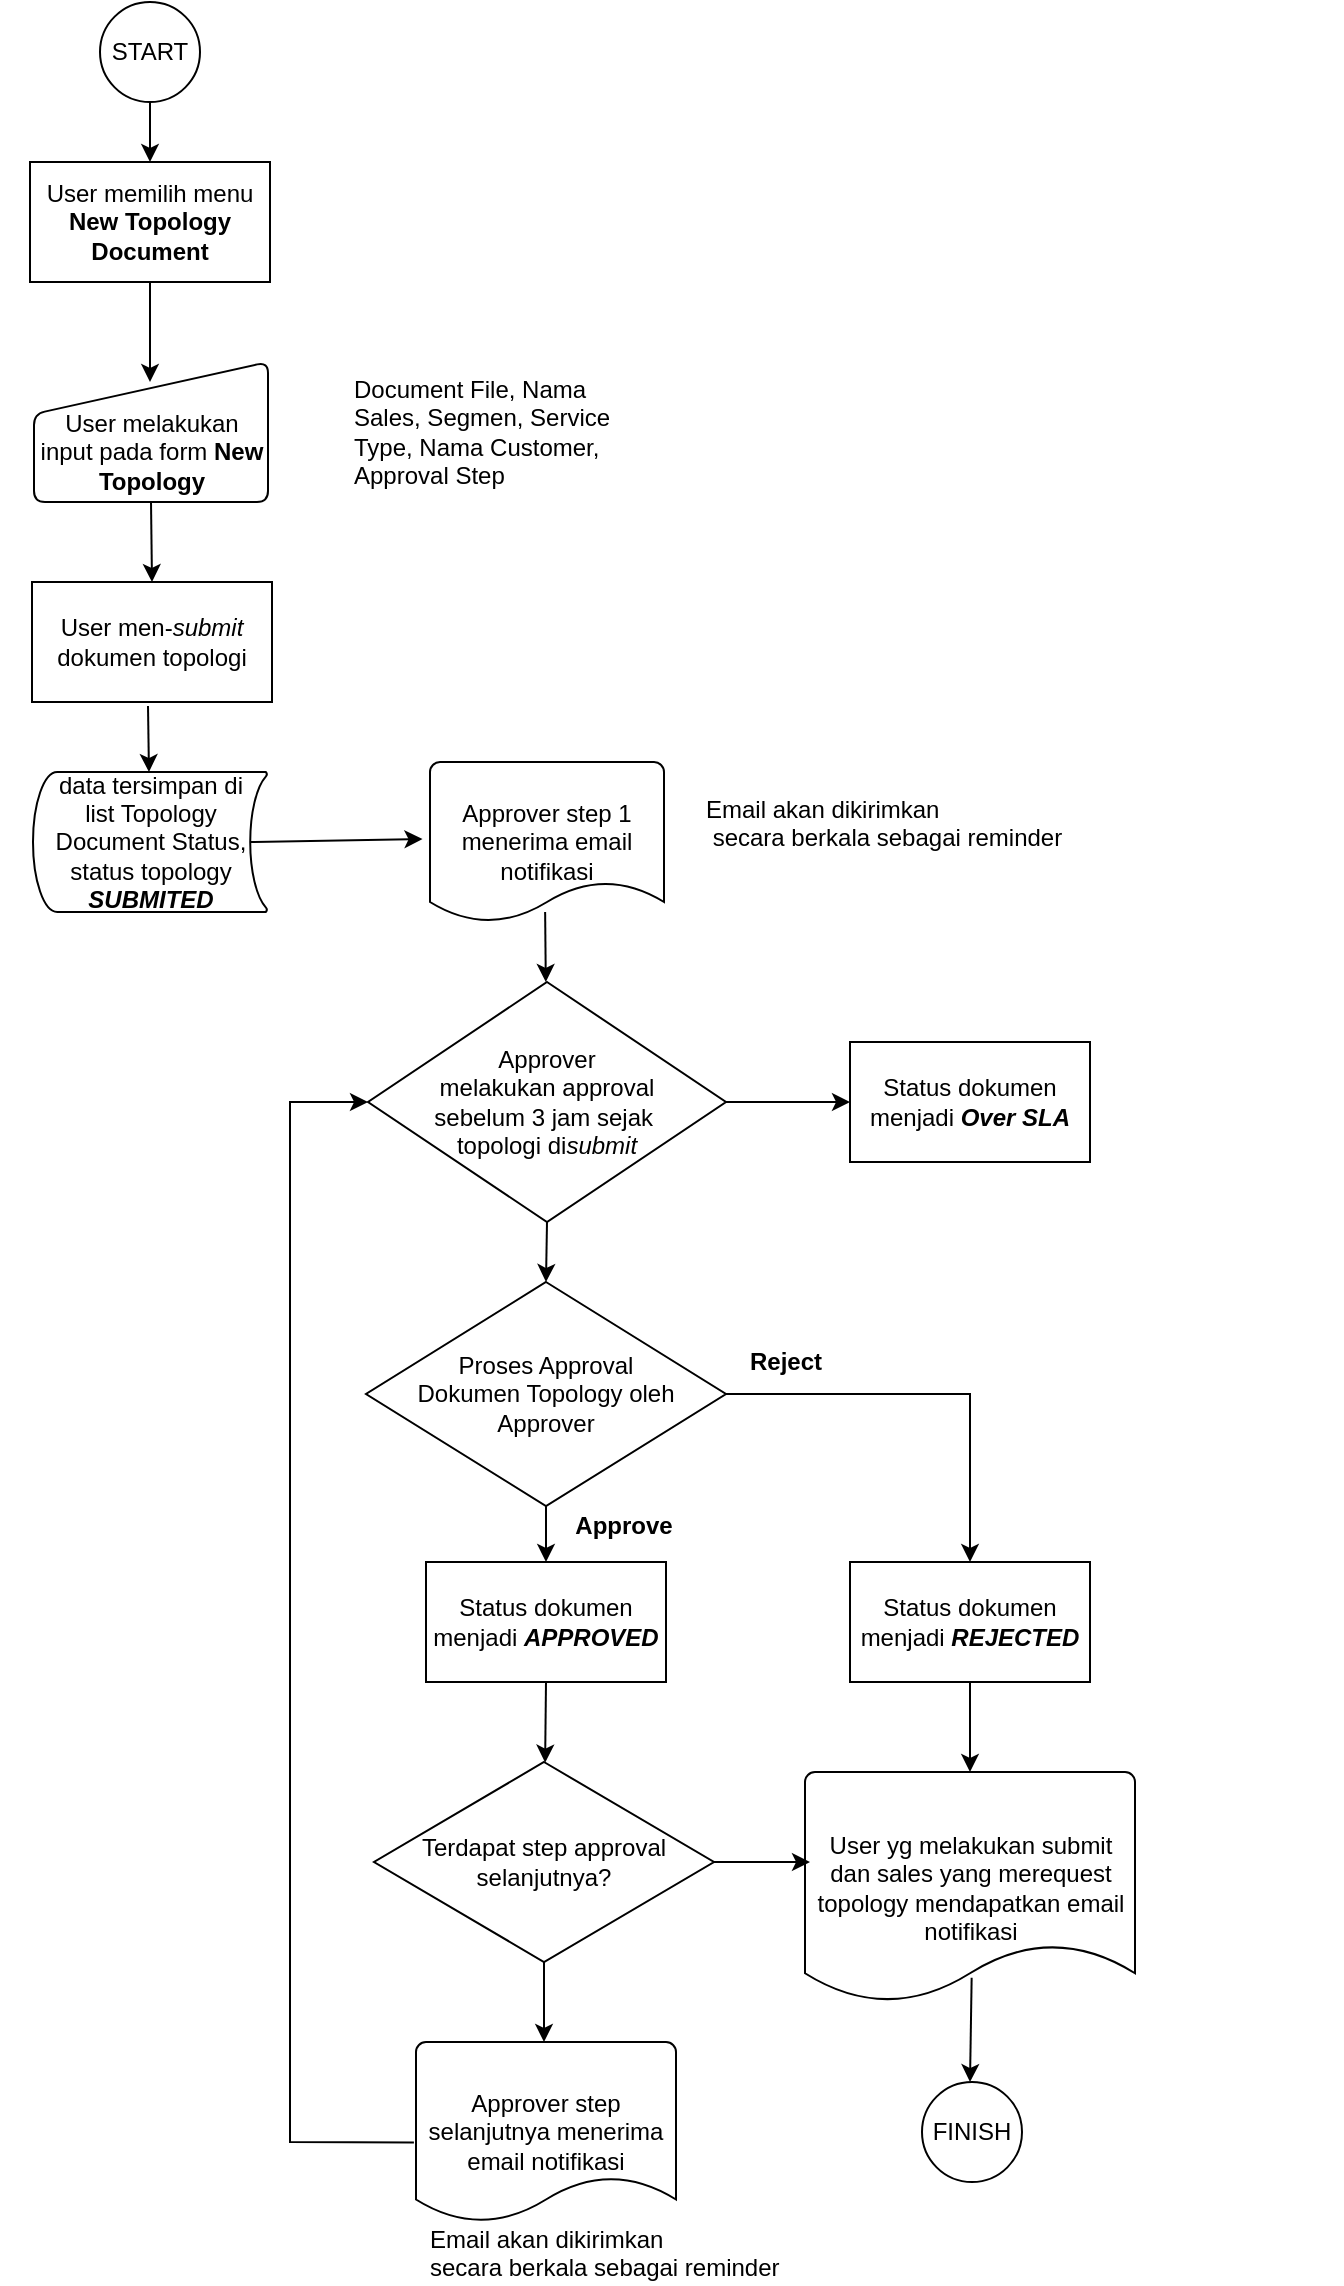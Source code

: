 <mxfile pages="1" version="11.2.1" type="github"><diagram id="q3CIuVbsDJhw5sROMSlK" name="Page-1"><mxGraphModel dx="1108" dy="725" grid="1" gridSize="10" guides="1" tooltips="1" connect="1" arrows="1" fold="1" page="1" pageScale="1" pageWidth="850" pageHeight="1100" math="0" shadow="0"><root><mxCell id="0"/><mxCell id="1" parent="0"/><mxCell id="-ngK5dhaM7rU9w6f9skw-1" value="START" style="ellipse;whiteSpace=wrap;html=1;aspect=fixed;" vertex="1" parent="1"><mxGeometry x="95" y="40" width="50" height="50" as="geometry"/></mxCell><mxCell id="-ngK5dhaM7rU9w6f9skw-2" value="User memilih menu &lt;b&gt;New Topology Document&lt;/b&gt;" style="rounded=0;whiteSpace=wrap;html=1;" vertex="1" parent="1"><mxGeometry x="60" y="120" width="120" height="60" as="geometry"/></mxCell><mxCell id="-ngK5dhaM7rU9w6f9skw-5" value="" style="verticalLabelPosition=bottom;verticalAlign=top;html=1;strokeWidth=1;shape=manualInput;whiteSpace=wrap;rounded=1;size=26;arcSize=11;" vertex="1" parent="1"><mxGeometry x="62" y="220" width="117" height="70" as="geometry"/></mxCell><mxCell id="-ngK5dhaM7rU9w6f9skw-6" value="User melakukan &lt;br&gt;input pada form &lt;b&gt;New Topology&lt;/b&gt;" style="text;html=1;strokeColor=none;fillColor=none;align=center;verticalAlign=middle;whiteSpace=wrap;rounded=0;" vertex="1" parent="1"><mxGeometry x="45.5" y="240" width="150" height="50" as="geometry"/></mxCell><mxCell id="-ngK5dhaM7rU9w6f9skw-8" value="Document File, Nama Sales, Segmen, Service Type, Nama Customer, Approval Step" style="text;html=1;strokeColor=none;fillColor=none;align=left;verticalAlign=middle;whiteSpace=wrap;rounded=0;" vertex="1" parent="1"><mxGeometry x="220" y="220" width="140" height="70" as="geometry"/></mxCell><mxCell id="-ngK5dhaM7rU9w6f9skw-9" value="User men-&lt;i&gt;submit&lt;/i&gt; dokumen topologi" style="rounded=0;whiteSpace=wrap;html=1;strokeWidth=1;" vertex="1" parent="1"><mxGeometry x="61" y="330" width="120" height="60" as="geometry"/></mxCell><mxCell id="-ngK5dhaM7rU9w6f9skw-10" value="data tersimpan di &lt;br&gt;list Topology &lt;br&gt;Document Status, status topology &lt;b&gt;&lt;i&gt;SUBMITED&lt;/i&gt;&lt;/b&gt;" style="strokeWidth=1;html=1;shape=mxgraph.flowchart.stored_data;whiteSpace=wrap;" vertex="1" parent="1"><mxGeometry x="61.5" y="425" width="117" height="70" as="geometry"/></mxCell><mxCell id="-ngK5dhaM7rU9w6f9skw-11" value="Approver step 1 menerima email notifikasi" style="strokeWidth=1;html=1;shape=mxgraph.flowchart.document2;whiteSpace=wrap;size=0.25;" vertex="1" parent="1"><mxGeometry x="260" y="420" width="117" height="80" as="geometry"/></mxCell><mxCell id="-ngK5dhaM7rU9w6f9skw-17" value="Approver &lt;br&gt;melakukan approval &lt;br&gt;sebelum 3 jam sejak&amp;nbsp;&lt;br&gt;topologi di&lt;i&gt;submit&lt;/i&gt;" style="strokeWidth=1;html=1;shape=mxgraph.flowchart.decision;whiteSpace=wrap;" vertex="1" parent="1"><mxGeometry x="229" y="530" width="179" height="120" as="geometry"/></mxCell><mxCell id="-ngK5dhaM7rU9w6f9skw-20" value="Status dokumen menjadi &lt;b&gt;&lt;i&gt;APPROVED&lt;/i&gt;&lt;/b&gt;" style="rounded=0;whiteSpace=wrap;html=1;strokeWidth=1;" vertex="1" parent="1"><mxGeometry x="258" y="820" width="120" height="60" as="geometry"/></mxCell><mxCell id="-ngK5dhaM7rU9w6f9skw-21" value="Email akan dikirimkan&lt;br&gt;&amp;nbsp;secara berkala sebagai reminder" style="text;html=1;" vertex="1" parent="1"><mxGeometry x="396" y="430" width="320" height="30" as="geometry"/></mxCell><mxCell id="-ngK5dhaM7rU9w6f9skw-22" value="Status dokumen menjadi &lt;b&gt;&lt;i&gt;Over SLA&lt;/i&gt;&lt;/b&gt;" style="rounded=0;whiteSpace=wrap;html=1;strokeWidth=1;" vertex="1" parent="1"><mxGeometry x="470" y="560" width="120" height="60" as="geometry"/></mxCell><mxCell id="-ngK5dhaM7rU9w6f9skw-23" value="Proses Approval &lt;br&gt;Dokumen Topology oleh Approver" style="rhombus;whiteSpace=wrap;html=1;strokeWidth=1;" vertex="1" parent="1"><mxGeometry x="228" y="680" width="180" height="112" as="geometry"/></mxCell><mxCell id="-ngK5dhaM7rU9w6f9skw-26" value="Status dokumen menjadi &lt;b&gt;&lt;i&gt;REJECTED&lt;/i&gt;&lt;/b&gt;" style="rounded=0;whiteSpace=wrap;html=1;strokeWidth=1;" vertex="1" parent="1"><mxGeometry x="470" y="820" width="120" height="60" as="geometry"/></mxCell><mxCell id="-ngK5dhaM7rU9w6f9skw-28" value="Terdapat step approval selanjutnya?" style="rhombus;whiteSpace=wrap;html=1;strokeWidth=1;" vertex="1" parent="1"><mxGeometry x="232" y="920" width="170" height="100" as="geometry"/></mxCell><mxCell id="-ngK5dhaM7rU9w6f9skw-29" value="Approver step selanjutnya menerima email notifikasi" style="strokeWidth=1;html=1;shape=mxgraph.flowchart.document2;whiteSpace=wrap;size=0.25;" vertex="1" parent="1"><mxGeometry x="253" y="1060" width="130" height="90" as="geometry"/></mxCell><mxCell id="-ngK5dhaM7rU9w6f9skw-31" value="Email akan dikirimkan&lt;br&gt;secara berkala sebagai reminder" style="text;html=1;" vertex="1" parent="1"><mxGeometry x="258" y="1144.909" width="320" height="30" as="geometry"/></mxCell><mxCell id="-ngK5dhaM7rU9w6f9skw-34" value="" style="endArrow=classic;html=1;exitX=0.5;exitY=1;exitDx=0;exitDy=0;entryX=0.5;entryY=0;entryDx=0;entryDy=0;" edge="1" parent="1" source="-ngK5dhaM7rU9w6f9skw-1" target="-ngK5dhaM7rU9w6f9skw-2"><mxGeometry width="50" height="50" relative="1" as="geometry"><mxPoint x="350" y="110" as="sourcePoint"/><mxPoint x="400" y="60" as="targetPoint"/></mxGeometry></mxCell><mxCell id="-ngK5dhaM7rU9w6f9skw-35" value="" style="endArrow=classic;html=1;exitX=0.5;exitY=1;exitDx=0;exitDy=0;" edge="1" parent="1" source="-ngK5dhaM7rU9w6f9skw-2"><mxGeometry width="50" height="50" relative="1" as="geometry"><mxPoint x="340" y="160" as="sourcePoint"/><mxPoint x="120" y="230" as="targetPoint"/></mxGeometry></mxCell><mxCell id="-ngK5dhaM7rU9w6f9skw-36" value="" style="endArrow=classic;html=1;exitX=0.5;exitY=1;exitDx=0;exitDy=0;entryX=0.5;entryY=0;entryDx=0;entryDy=0;" edge="1" parent="1" source="-ngK5dhaM7rU9w6f9skw-6" target="-ngK5dhaM7rU9w6f9skw-9"><mxGeometry width="50" height="50" relative="1" as="geometry"><mxPoint x="110" y="330" as="sourcePoint"/><mxPoint x="160" y="280" as="targetPoint"/></mxGeometry></mxCell><mxCell id="-ngK5dhaM7rU9w6f9skw-37" value="" style="endArrow=classic;html=1;" edge="1" parent="1" target="-ngK5dhaM7rU9w6f9skw-10"><mxGeometry width="50" height="50" relative="1" as="geometry"><mxPoint x="119" y="392" as="sourcePoint"/><mxPoint x="300" y="350" as="targetPoint"/></mxGeometry></mxCell><mxCell id="-ngK5dhaM7rU9w6f9skw-38" value="" style="endArrow=classic;html=1;exitX=0.93;exitY=0.5;exitDx=0;exitDy=0;exitPerimeter=0;entryX=-0.032;entryY=0.481;entryDx=0;entryDy=0;entryPerimeter=0;" edge="1" parent="1" source="-ngK5dhaM7rU9w6f9skw-10" target="-ngK5dhaM7rU9w6f9skw-11"><mxGeometry width="50" height="50" relative="1" as="geometry"><mxPoint x="200" y="490" as="sourcePoint"/><mxPoint x="250" y="440" as="targetPoint"/></mxGeometry></mxCell><mxCell id="-ngK5dhaM7rU9w6f9skw-39" value="" style="endArrow=classic;html=1;exitX=0.492;exitY=0.938;exitDx=0;exitDy=0;exitPerimeter=0;" edge="1" parent="1" source="-ngK5dhaM7rU9w6f9skw-11" target="-ngK5dhaM7rU9w6f9skw-17"><mxGeometry width="50" height="50" relative="1" as="geometry"><mxPoint x="420" y="540" as="sourcePoint"/><mxPoint x="470" y="490" as="targetPoint"/></mxGeometry></mxCell><mxCell id="-ngK5dhaM7rU9w6f9skw-40" value="" style="endArrow=classic;html=1;exitX=1;exitY=0.5;exitDx=0;exitDy=0;exitPerimeter=0;entryX=0;entryY=0.5;entryDx=0;entryDy=0;" edge="1" parent="1" source="-ngK5dhaM7rU9w6f9skw-17" target="-ngK5dhaM7rU9w6f9skw-22"><mxGeometry width="50" height="50" relative="1" as="geometry"><mxPoint x="410" y="592" as="sourcePoint"/><mxPoint x="480" y="586" as="targetPoint"/></mxGeometry></mxCell><mxCell id="-ngK5dhaM7rU9w6f9skw-43" value="" style="endArrow=classic;html=1;exitX=0.5;exitY=1;exitDx=0;exitDy=0;exitPerimeter=0;entryX=0.5;entryY=0;entryDx=0;entryDy=0;" edge="1" parent="1" source="-ngK5dhaM7rU9w6f9skw-17" target="-ngK5dhaM7rU9w6f9skw-23"><mxGeometry width="50" height="50" relative="1" as="geometry"><mxPoint x="370" y="700" as="sourcePoint"/><mxPoint x="420" y="650" as="targetPoint"/></mxGeometry></mxCell><mxCell id="-ngK5dhaM7rU9w6f9skw-44" value="" style="endArrow=classic;html=1;exitX=0.5;exitY=1;exitDx=0;exitDy=0;entryX=0.5;entryY=0;entryDx=0;entryDy=0;" edge="1" parent="1" source="-ngK5dhaM7rU9w6f9skw-23" target="-ngK5dhaM7rU9w6f9skw-20"><mxGeometry width="50" height="50" relative="1" as="geometry"><mxPoint x="410" y="830" as="sourcePoint"/><mxPoint x="460" y="780" as="targetPoint"/></mxGeometry></mxCell><mxCell id="-ngK5dhaM7rU9w6f9skw-45" value="" style="endArrow=classic;html=1;exitX=1;exitY=0.5;exitDx=0;exitDy=0;entryX=0.5;entryY=0;entryDx=0;entryDy=0;rounded=0;" edge="1" parent="1" source="-ngK5dhaM7rU9w6f9skw-23" target="-ngK5dhaM7rU9w6f9skw-26"><mxGeometry width="50" height="50" relative="1" as="geometry"><mxPoint x="400" y="880" as="sourcePoint"/><mxPoint x="450" y="830" as="targetPoint"/><Array as="points"><mxPoint x="530" y="736"/></Array></mxGeometry></mxCell><mxCell id="-ngK5dhaM7rU9w6f9skw-46" value="" style="endArrow=classic;html=1;exitX=0.5;exitY=1;exitDx=0;exitDy=0;" edge="1" parent="1" source="-ngK5dhaM7rU9w6f9skw-28"><mxGeometry width="50" height="50" relative="1" as="geometry"><mxPoint x="360" y="1070" as="sourcePoint"/><mxPoint x="317" y="1060" as="targetPoint"/></mxGeometry></mxCell><mxCell id="-ngK5dhaM7rU9w6f9skw-47" value="" style="endArrow=classic;html=1;exitX=0.5;exitY=1;exitDx=0;exitDy=0;" edge="1" parent="1" source="-ngK5dhaM7rU9w6f9skw-20" target="-ngK5dhaM7rU9w6f9skw-28"><mxGeometry width="50" height="50" relative="1" as="geometry"><mxPoint x="420" y="960" as="sourcePoint"/><mxPoint x="470" y="910" as="targetPoint"/></mxGeometry></mxCell><mxCell id="-ngK5dhaM7rU9w6f9skw-48" value="" style="endArrow=classic;html=1;exitX=-0.008;exitY=0.559;exitDx=0;exitDy=0;exitPerimeter=0;entryX=0;entryY=0.5;entryDx=0;entryDy=0;entryPerimeter=0;rounded=0;" edge="1" parent="1" source="-ngK5dhaM7rU9w6f9skw-29" target="-ngK5dhaM7rU9w6f9skw-17"><mxGeometry width="50" height="50" relative="1" as="geometry"><mxPoint x="170" y="1130" as="sourcePoint"/><mxPoint x="220" y="1080" as="targetPoint"/><Array as="points"><mxPoint x="190" y="1110"/><mxPoint x="190" y="590"/></Array></mxGeometry></mxCell><mxCell id="-ngK5dhaM7rU9w6f9skw-49" value="User yg melakukan submit dan sales yang merequest topology mendapatkan email notifikasi" style="strokeWidth=1;html=1;shape=mxgraph.flowchart.document2;whiteSpace=wrap;size=0.25;" vertex="1" parent="1"><mxGeometry x="447.5" y="925" width="165" height="115" as="geometry"/></mxCell><mxCell id="-ngK5dhaM7rU9w6f9skw-50" value="" style="endArrow=classic;html=1;exitX=0.5;exitY=1;exitDx=0;exitDy=0;" edge="1" parent="1" source="-ngK5dhaM7rU9w6f9skw-26" target="-ngK5dhaM7rU9w6f9skw-49"><mxGeometry width="50" height="50" relative="1" as="geometry"><mxPoint x="750" y="860" as="sourcePoint"/><mxPoint x="800" y="810" as="targetPoint"/></mxGeometry></mxCell><mxCell id="-ngK5dhaM7rU9w6f9skw-51" value="" style="endArrow=classic;html=1;exitX=1;exitY=0.5;exitDx=0;exitDy=0;" edge="1" parent="1" source="-ngK5dhaM7rU9w6f9skw-28"><mxGeometry width="50" height="50" relative="1" as="geometry"><mxPoint x="830" y="990" as="sourcePoint"/><mxPoint x="450" y="970" as="targetPoint"/></mxGeometry></mxCell><mxCell id="-ngK5dhaM7rU9w6f9skw-52" value="" style="endArrow=classic;html=1;exitX=0.505;exitY=0.895;exitDx=0;exitDy=0;exitPerimeter=0;entryX=0.5;entryY=0;entryDx=0;entryDy=0;" edge="1" parent="1" source="-ngK5dhaM7rU9w6f9skw-49"><mxGeometry width="50" height="50" relative="1" as="geometry"><mxPoint x="910" y="1060" as="sourcePoint"/><mxPoint x="530" y="1080" as="targetPoint"/></mxGeometry></mxCell><mxCell id="-ngK5dhaM7rU9w6f9skw-54" value="&lt;span style=&quot;white-space: normal&quot;&gt;FINISH&lt;/span&gt;" style="ellipse;whiteSpace=wrap;html=1;aspect=fixed;strokeWidth=1;" vertex="1" parent="1"><mxGeometry x="506" y="1080" width="50" height="50" as="geometry"/></mxCell><mxCell id="-ngK5dhaM7rU9w6f9skw-56" value="&lt;b&gt;Approve&lt;/b&gt;" style="text;html=1;strokeColor=none;fillColor=none;align=center;verticalAlign=middle;whiteSpace=wrap;rounded=0;" vertex="1" parent="1"><mxGeometry x="337" y="792" width="40" height="20" as="geometry"/></mxCell><mxCell id="-ngK5dhaM7rU9w6f9skw-57" value="&lt;b&gt;Reject&lt;/b&gt;" style="text;html=1;strokeColor=none;fillColor=none;align=center;verticalAlign=middle;whiteSpace=wrap;rounded=0;" vertex="1" parent="1"><mxGeometry x="418" y="710" width="40" height="20" as="geometry"/></mxCell></root></mxGraphModel></diagram></mxfile>